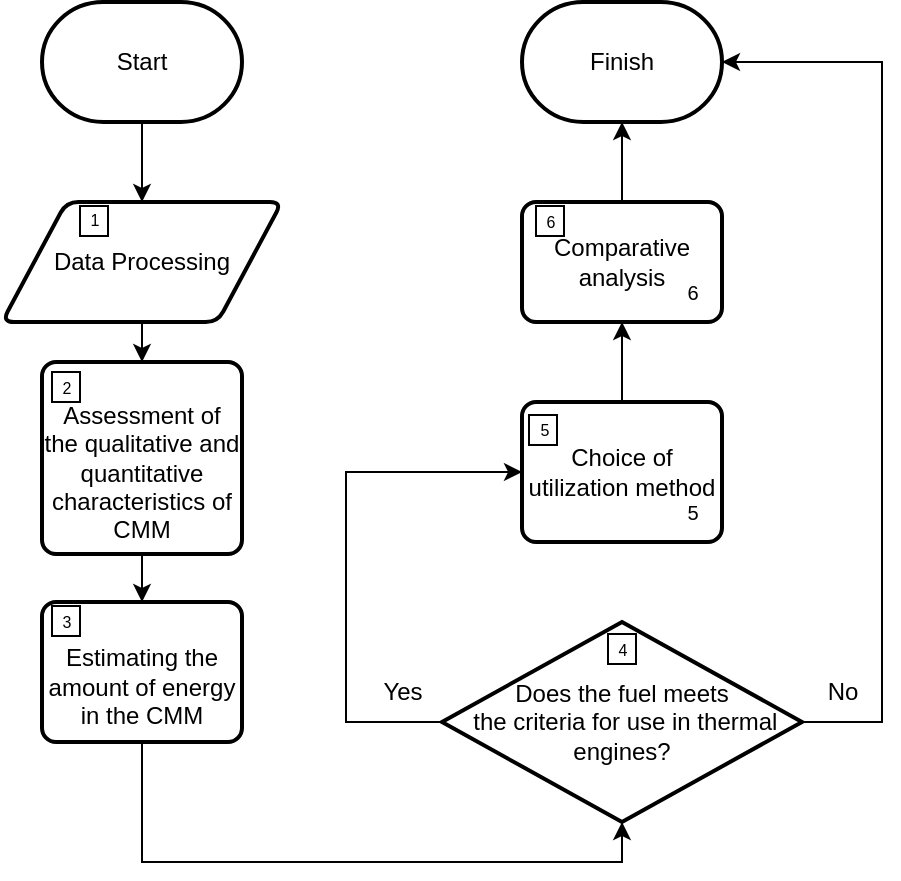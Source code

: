 <mxfile version="20.5.1" type="github">
  <diagram id="NW3B09GjGPFGgVOKaHgz" name="Страница 1">
    <mxGraphModel dx="1203" dy="583" grid="1" gridSize="7" guides="1" tooltips="1" connect="1" arrows="1" fold="1" page="1" pageScale="1" pageWidth="827" pageHeight="1169" math="0" shadow="0">
      <root>
        <mxCell id="0" />
        <mxCell id="1" parent="0" />
        <mxCell id="op5rVWB1hYR0VrUyWiUw-5" style="edgeStyle=orthogonalEdgeStyle;rounded=0;orthogonalLoop=1;jettySize=auto;html=1;" edge="1" parent="1" source="op5rVWB1hYR0VrUyWiUw-1" target="op5rVWB1hYR0VrUyWiUw-2">
          <mxGeometry relative="1" as="geometry" />
        </mxCell>
        <mxCell id="op5rVWB1hYR0VrUyWiUw-1" value="Start" style="strokeWidth=2;html=1;shape=mxgraph.flowchart.terminator;whiteSpace=wrap;" vertex="1" parent="1">
          <mxGeometry x="310" y="200" width="100" height="60" as="geometry" />
        </mxCell>
        <mxCell id="op5rVWB1hYR0VrUyWiUw-6" style="edgeStyle=orthogonalEdgeStyle;rounded=0;orthogonalLoop=1;jettySize=auto;html=1;exitX=0.5;exitY=1;exitDx=0;exitDy=0;entryX=0.5;entryY=0;entryDx=0;entryDy=0;" edge="1" parent="1" source="op5rVWB1hYR0VrUyWiUw-2" target="op5rVWB1hYR0VrUyWiUw-7">
          <mxGeometry relative="1" as="geometry">
            <mxPoint x="360" y="400" as="targetPoint" />
          </mxGeometry>
        </mxCell>
        <mxCell id="op5rVWB1hYR0VrUyWiUw-2" value="Data Processing" style="shape=parallelogram;html=1;strokeWidth=2;perimeter=parallelogramPerimeter;whiteSpace=wrap;rounded=1;arcSize=12;size=0.23;" vertex="1" parent="1">
          <mxGeometry x="290" y="300" width="140" height="60" as="geometry" />
        </mxCell>
        <mxCell id="op5rVWB1hYR0VrUyWiUw-9" style="edgeStyle=orthogonalEdgeStyle;rounded=0;orthogonalLoop=1;jettySize=auto;html=1;exitX=0.5;exitY=1;exitDx=0;exitDy=0;entryX=0.5;entryY=0;entryDx=0;entryDy=0;" edge="1" parent="1" source="op5rVWB1hYR0VrUyWiUw-7" target="op5rVWB1hYR0VrUyWiUw-8">
          <mxGeometry relative="1" as="geometry" />
        </mxCell>
        <mxCell id="op5rVWB1hYR0VrUyWiUw-7" value="&lt;br&gt;Assessment of the qualitative and quantitative characteristics of CMM" style="rounded=1;whiteSpace=wrap;html=1;absoluteArcSize=1;arcSize=14;strokeWidth=2;" vertex="1" parent="1">
          <mxGeometry x="310" y="380" width="100" height="96" as="geometry" />
        </mxCell>
        <mxCell id="op5rVWB1hYR0VrUyWiUw-14" style="edgeStyle=orthogonalEdgeStyle;rounded=0;orthogonalLoop=1;jettySize=auto;html=1;exitX=0.5;exitY=1;exitDx=0;exitDy=0;entryX=0.5;entryY=1;entryDx=0;entryDy=0;entryPerimeter=0;" edge="1" parent="1" source="op5rVWB1hYR0VrUyWiUw-8" target="op5rVWB1hYR0VrUyWiUw-13">
          <mxGeometry relative="1" as="geometry">
            <mxPoint x="600" y="790" as="targetPoint" />
          </mxGeometry>
        </mxCell>
        <mxCell id="op5rVWB1hYR0VrUyWiUw-8" value="&lt;br&gt;Estimating the amount of energy in the CMM" style="rounded=1;whiteSpace=wrap;html=1;absoluteArcSize=1;arcSize=14;strokeWidth=2;" vertex="1" parent="1">
          <mxGeometry x="310" y="500" width="100" height="70" as="geometry" />
        </mxCell>
        <mxCell id="op5rVWB1hYR0VrUyWiUw-20" style="edgeStyle=orthogonalEdgeStyle;rounded=0;orthogonalLoop=1;jettySize=auto;html=1;exitX=1;exitY=0.5;exitDx=0;exitDy=0;exitPerimeter=0;entryX=1;entryY=0.5;entryDx=0;entryDy=0;entryPerimeter=0;" edge="1" parent="1" source="op5rVWB1hYR0VrUyWiUw-13" target="op5rVWB1hYR0VrUyWiUw-24">
          <mxGeometry relative="1" as="geometry">
            <mxPoint x="520" y="880" as="targetPoint" />
            <Array as="points">
              <mxPoint x="730" y="560" />
              <mxPoint x="730" y="230" />
            </Array>
          </mxGeometry>
        </mxCell>
        <mxCell id="op5rVWB1hYR0VrUyWiUw-57" style="edgeStyle=orthogonalEdgeStyle;rounded=0;orthogonalLoop=1;jettySize=auto;html=1;exitX=0;exitY=0.5;exitDx=0;exitDy=0;exitPerimeter=0;entryX=0;entryY=0.5;entryDx=0;entryDy=0;fontSize=8;" edge="1" parent="1" source="op5rVWB1hYR0VrUyWiUw-13" target="op5rVWB1hYR0VrUyWiUw-15">
          <mxGeometry relative="1" as="geometry">
            <Array as="points">
              <mxPoint x="462" y="560" />
              <mxPoint x="462" y="435" />
            </Array>
          </mxGeometry>
        </mxCell>
        <mxCell id="op5rVWB1hYR0VrUyWiUw-13" value="Does the fuel meets&lt;br&gt;&amp;nbsp;the criteria for use in thermal engines?" style="strokeWidth=2;html=1;shape=mxgraph.flowchart.decision;whiteSpace=wrap;" vertex="1" parent="1">
          <mxGeometry x="510" y="510" width="180" height="100" as="geometry" />
        </mxCell>
        <mxCell id="op5rVWB1hYR0VrUyWiUw-23" style="edgeStyle=orthogonalEdgeStyle;rounded=0;orthogonalLoop=1;jettySize=auto;html=1;exitX=0.5;exitY=0;exitDx=0;exitDy=0;entryX=0.5;entryY=1;entryDx=0;entryDy=0;" edge="1" parent="1" source="op5rVWB1hYR0VrUyWiUw-15" target="op5rVWB1hYR0VrUyWiUw-22">
          <mxGeometry relative="1" as="geometry" />
        </mxCell>
        <mxCell id="op5rVWB1hYR0VrUyWiUw-15" value="Choice of utilization method" style="rounded=1;whiteSpace=wrap;html=1;absoluteArcSize=1;arcSize=14;strokeWidth=2;" vertex="1" parent="1">
          <mxGeometry x="550" y="400" width="100" height="70" as="geometry" />
        </mxCell>
        <mxCell id="op5rVWB1hYR0VrUyWiUw-25" style="edgeStyle=orthogonalEdgeStyle;rounded=0;orthogonalLoop=1;jettySize=auto;html=1;exitX=0.5;exitY=0;exitDx=0;exitDy=0;entryX=0.5;entryY=1;entryDx=0;entryDy=0;entryPerimeter=0;" edge="1" parent="1" source="op5rVWB1hYR0VrUyWiUw-22" target="op5rVWB1hYR0VrUyWiUw-24">
          <mxGeometry relative="1" as="geometry" />
        </mxCell>
        <mxCell id="op5rVWB1hYR0VrUyWiUw-22" value="Comparative analysis" style="rounded=1;whiteSpace=wrap;html=1;absoluteArcSize=1;arcSize=14;strokeWidth=2;" vertex="1" parent="1">
          <mxGeometry x="550" y="300" width="100" height="60" as="geometry" />
        </mxCell>
        <mxCell id="op5rVWB1hYR0VrUyWiUw-24" value="Finish" style="strokeWidth=2;html=1;shape=mxgraph.flowchart.terminator;whiteSpace=wrap;" vertex="1" parent="1">
          <mxGeometry x="550" y="200" width="100" height="60" as="geometry" />
        </mxCell>
        <mxCell id="op5rVWB1hYR0VrUyWiUw-34" value="No" style="text;html=1;resizable=0;autosize=1;align=center;verticalAlign=middle;points=[];fillColor=none;strokeColor=none;rounded=0;" vertex="1" parent="1">
          <mxGeometry x="690" y="530" width="40" height="30" as="geometry" />
        </mxCell>
        <mxCell id="op5rVWB1hYR0VrUyWiUw-33" value="Yes" style="text;html=1;resizable=0;autosize=1;align=center;verticalAlign=middle;points=[];fillColor=none;strokeColor=none;rounded=0;" vertex="1" parent="1">
          <mxGeometry x="470" y="530" width="40" height="30" as="geometry" />
        </mxCell>
        <mxCell id="op5rVWB1hYR0VrUyWiUw-41" value="&lt;font style=&quot;font-size: 10px;&quot;&gt;5&lt;/font&gt;" style="text;html=1;resizable=0;autosize=1;align=center;verticalAlign=middle;points=[];fillColor=none;strokeColor=none;rounded=0;" vertex="1" parent="1">
          <mxGeometry x="620" y="440" width="30" height="30" as="geometry" />
        </mxCell>
        <mxCell id="op5rVWB1hYR0VrUyWiUw-42" value="&lt;font style=&quot;font-size: 10px;&quot;&gt;6&lt;/font&gt;" style="text;html=1;resizable=0;autosize=1;align=center;verticalAlign=middle;points=[];fillColor=none;strokeColor=none;rounded=0;" vertex="1" parent="1">
          <mxGeometry x="620" y="330" width="30" height="30" as="geometry" />
        </mxCell>
        <mxCell id="op5rVWB1hYR0VrUyWiUw-44" value="" style="whiteSpace=wrap;html=1;strokeColor=default;strokeWidth=1;fontSize=8;fillColor=none;" vertex="1" parent="1">
          <mxGeometry x="329" y="302" width="14" height="15" as="geometry" />
        </mxCell>
        <mxCell id="op5rVWB1hYR0VrUyWiUw-46" value="1" style="text;html=1;resizable=0;autosize=1;align=center;verticalAlign=middle;points=[];fillColor=none;strokeColor=none;rounded=0;strokeWidth=1;fontSize=8;" vertex="1" parent="1">
          <mxGeometry x="325.5" y="294.5" width="21" height="28" as="geometry" />
        </mxCell>
        <mxCell id="op5rVWB1hYR0VrUyWiUw-47" value="" style="whiteSpace=wrap;html=1;strokeColor=default;strokeWidth=1;fontSize=8;fillColor=none;" vertex="1" parent="1">
          <mxGeometry x="557" y="302" width="14" height="15" as="geometry" />
        </mxCell>
        <mxCell id="op5rVWB1hYR0VrUyWiUw-48" value="" style="whiteSpace=wrap;html=1;strokeColor=default;strokeWidth=1;fontSize=8;fillColor=none;" vertex="1" parent="1">
          <mxGeometry x="553.5" y="406.5" width="14" height="15" as="geometry" />
        </mxCell>
        <mxCell id="op5rVWB1hYR0VrUyWiUw-49" value="" style="whiteSpace=wrap;html=1;strokeColor=default;strokeWidth=1;fontSize=8;fillColor=none;" vertex="1" parent="1">
          <mxGeometry x="593" y="516" width="14" height="15" as="geometry" />
        </mxCell>
        <mxCell id="op5rVWB1hYR0VrUyWiUw-50" value="" style="whiteSpace=wrap;html=1;strokeColor=default;strokeWidth=1;fontSize=8;fillColor=none;" vertex="1" parent="1">
          <mxGeometry x="315" y="502" width="14" height="15" as="geometry" />
        </mxCell>
        <mxCell id="op5rVWB1hYR0VrUyWiUw-51" value="" style="whiteSpace=wrap;html=1;strokeColor=default;strokeWidth=1;fontSize=8;fillColor=none;" vertex="1" parent="1">
          <mxGeometry x="315" y="385" width="14" height="15" as="geometry" />
        </mxCell>
        <mxCell id="op5rVWB1hYR0VrUyWiUw-52" value="2" style="text;html=1;resizable=0;autosize=1;align=center;verticalAlign=middle;points=[];fillColor=none;strokeColor=none;rounded=0;strokeWidth=1;fontSize=8;" vertex="1" parent="1">
          <mxGeometry x="311.5" y="378.5" width="21" height="28" as="geometry" />
        </mxCell>
        <mxCell id="op5rVWB1hYR0VrUyWiUw-53" value="3" style="text;html=1;resizable=0;autosize=1;align=center;verticalAlign=middle;points=[];fillColor=none;strokeColor=none;rounded=0;strokeWidth=1;fontSize=8;" vertex="1" parent="1">
          <mxGeometry x="311.5" y="495.5" width="21" height="28" as="geometry" />
        </mxCell>
        <mxCell id="op5rVWB1hYR0VrUyWiUw-54" value="6" style="text;html=1;resizable=0;autosize=1;align=center;verticalAlign=middle;points=[];fillColor=none;strokeColor=none;rounded=0;strokeWidth=1;fontSize=8;" vertex="1" parent="1">
          <mxGeometry x="553.5" y="295.5" width="21" height="28" as="geometry" />
        </mxCell>
        <mxCell id="op5rVWB1hYR0VrUyWiUw-55" value="5" style="text;html=1;resizable=0;autosize=1;align=center;verticalAlign=middle;points=[];fillColor=none;strokeColor=none;rounded=0;strokeWidth=1;fontSize=8;" vertex="1" parent="1">
          <mxGeometry x="550" y="400" width="21" height="28" as="geometry" />
        </mxCell>
        <mxCell id="op5rVWB1hYR0VrUyWiUw-56" value="4" style="text;html=1;resizable=0;autosize=1;align=center;verticalAlign=middle;points=[];fillColor=none;strokeColor=none;rounded=0;strokeWidth=1;fontSize=8;" vertex="1" parent="1">
          <mxGeometry x="589.5" y="510" width="21" height="28" as="geometry" />
        </mxCell>
      </root>
    </mxGraphModel>
  </diagram>
</mxfile>
